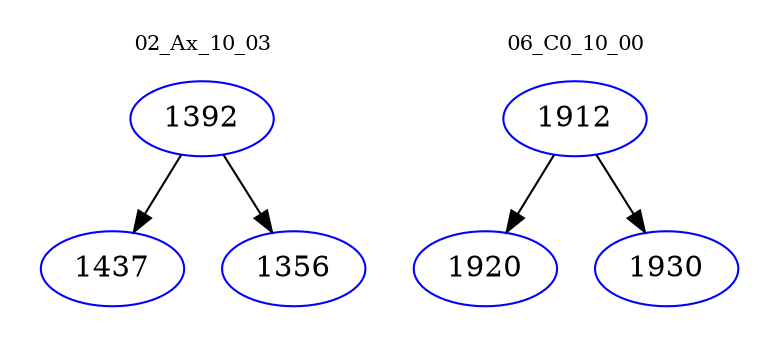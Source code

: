 digraph{
subgraph cluster_0 {
color = white
label = "02_Ax_10_03";
fontsize=10;
T0_1392 [label="1392", color="blue"]
T0_1392 -> T0_1437 [color="black"]
T0_1437 [label="1437", color="blue"]
T0_1392 -> T0_1356 [color="black"]
T0_1356 [label="1356", color="blue"]
}
subgraph cluster_1 {
color = white
label = "06_C0_10_00";
fontsize=10;
T1_1912 [label="1912", color="blue"]
T1_1912 -> T1_1920 [color="black"]
T1_1920 [label="1920", color="blue"]
T1_1912 -> T1_1930 [color="black"]
T1_1930 [label="1930", color="blue"]
}
}
